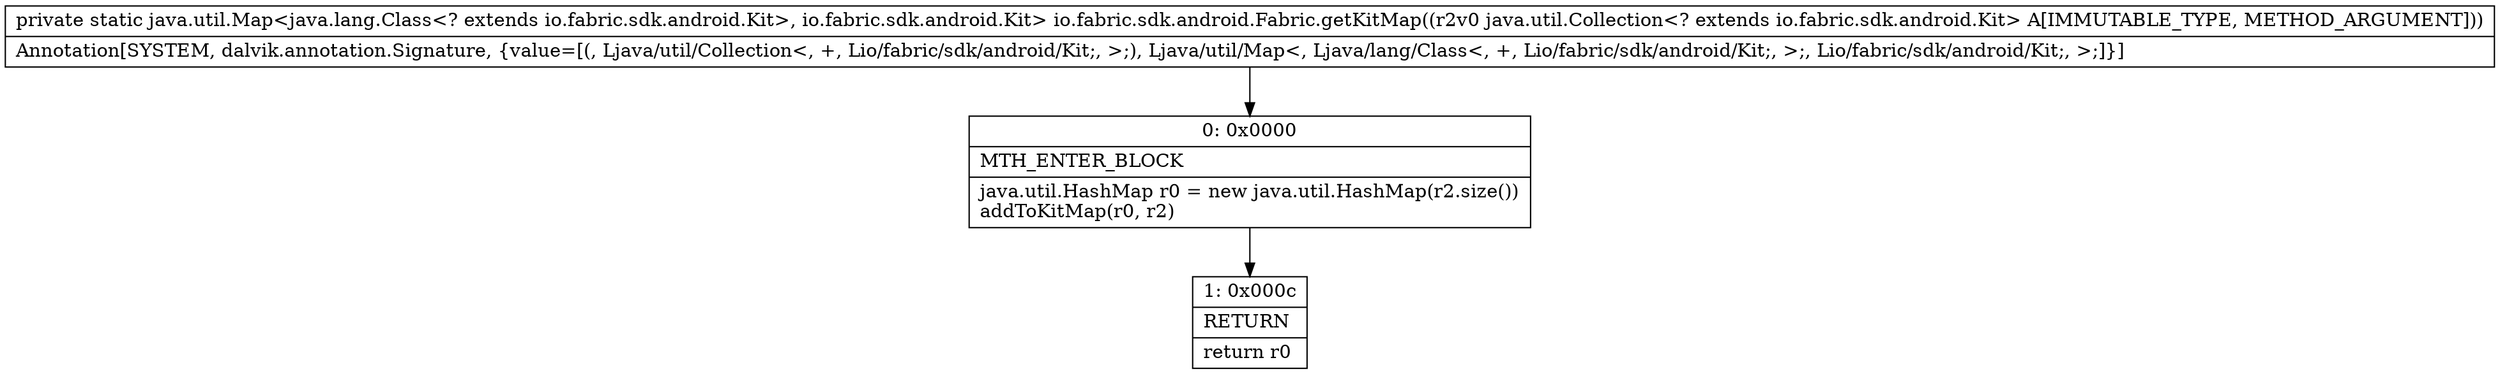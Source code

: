 digraph "CFG forio.fabric.sdk.android.Fabric.getKitMap(Ljava\/util\/Collection;)Ljava\/util\/Map;" {
Node_0 [shape=record,label="{0\:\ 0x0000|MTH_ENTER_BLOCK\l|java.util.HashMap r0 = new java.util.HashMap(r2.size())\laddToKitMap(r0, r2)\l}"];
Node_1 [shape=record,label="{1\:\ 0x000c|RETURN\l|return r0\l}"];
MethodNode[shape=record,label="{private static java.util.Map\<java.lang.Class\<? extends io.fabric.sdk.android.Kit\>, io.fabric.sdk.android.Kit\> io.fabric.sdk.android.Fabric.getKitMap((r2v0 java.util.Collection\<? extends io.fabric.sdk.android.Kit\> A[IMMUTABLE_TYPE, METHOD_ARGUMENT]))  | Annotation[SYSTEM, dalvik.annotation.Signature, \{value=[(, Ljava\/util\/Collection\<, +, Lio\/fabric\/sdk\/android\/Kit;, \>;), Ljava\/util\/Map\<, Ljava\/lang\/Class\<, +, Lio\/fabric\/sdk\/android\/Kit;, \>;, Lio\/fabric\/sdk\/android\/Kit;, \>;]\}]\l}"];
MethodNode -> Node_0;
Node_0 -> Node_1;
}

